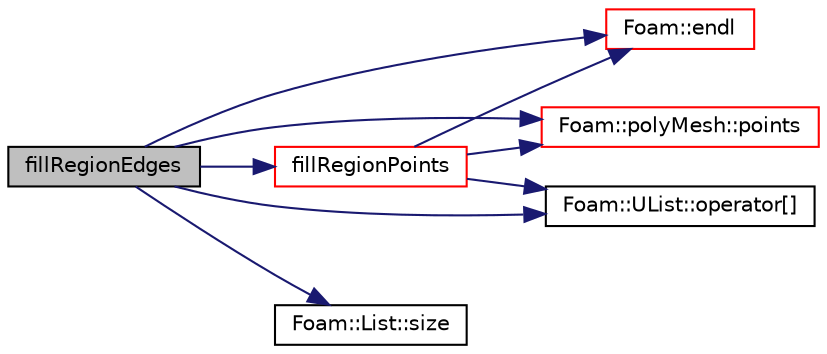 digraph "fillRegionEdges"
{
  bgcolor="transparent";
  edge [fontname="Helvetica",fontsize="10",labelfontname="Helvetica",labelfontsize="10"];
  node [fontname="Helvetica",fontsize="10",shape=record];
  rankdir="LR";
  Node1596 [label="fillRegionEdges",height=0.2,width=0.4,color="black", fillcolor="grey75", style="filled", fontcolor="black"];
  Node1596 -> Node1597 [color="midnightblue",fontsize="10",style="solid",fontname="Helvetica"];
  Node1597 [label="Foam::endl",height=0.2,width=0.4,color="red",URL="$a21851.html#a2db8fe02a0d3909e9351bb4275b23ce4",tooltip="Add newline and flush stream. "];
  Node1596 -> Node1599 [color="midnightblue",fontsize="10",style="solid",fontname="Helvetica"];
  Node1599 [label="fillRegionPoints",height=0.2,width=0.4,color="red",URL="$a26081.html#a000d418d1891eeac745e5ddc090b4ad7",tooltip="Find regionPoints and fill all neighbours. Iterate until nothing. "];
  Node1599 -> Node1600 [color="midnightblue",fontsize="10",style="solid",fontname="Helvetica"];
  Node1600 [label="Foam::polyMesh::points",height=0.2,width=0.4,color="red",URL="$a28565.html#ac44123fc1265297c41a43c3b62fdb4c2",tooltip="Return raw points. "];
  Node1599 -> Node1896 [color="midnightblue",fontsize="10",style="solid",fontname="Helvetica"];
  Node1896 [label="Foam::UList::operator[]",height=0.2,width=0.4,color="black",URL="$a26837.html#a851e28f7788bbc82f5a4aa9f0efdefe4",tooltip="Return element of UList. "];
  Node1599 -> Node1597 [color="midnightblue",fontsize="10",style="solid",fontname="Helvetica"];
  Node1596 -> Node1896 [color="midnightblue",fontsize="10",style="solid",fontname="Helvetica"];
  Node1596 -> Node1600 [color="midnightblue",fontsize="10",style="solid",fontname="Helvetica"];
  Node1596 -> Node1688 [color="midnightblue",fontsize="10",style="solid",fontname="Helvetica"];
  Node1688 [label="Foam::List::size",height=0.2,width=0.4,color="black",URL="$a26833.html#a8a5f6fa29bd4b500caf186f60245b384",tooltip="Override size to be inconsistent with allocated storage. "];
}
